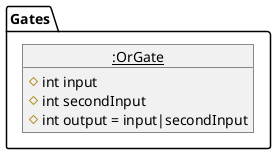 @startuml
package Gates {
    object "__:OrGate__" as State1
}

object State1 {
    # int input
    # int secondInput
    # int output = input|secondInput
}
@enduml